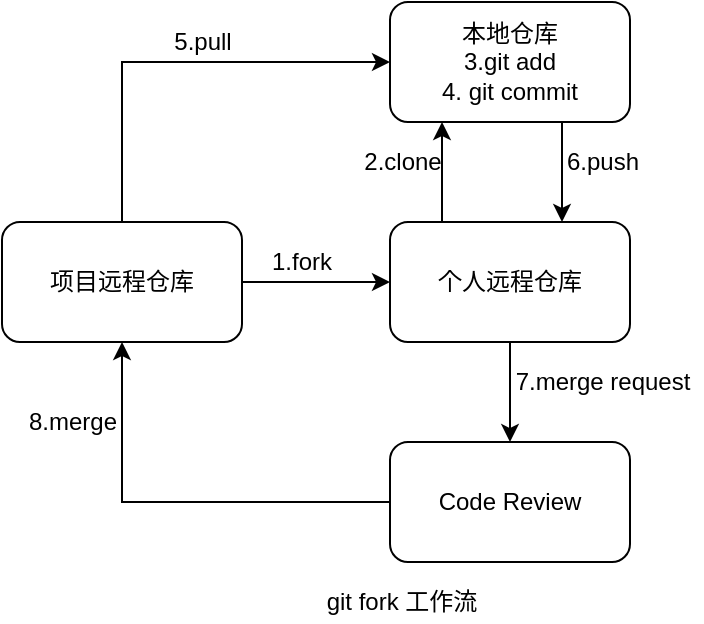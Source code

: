 <mxfile version="14.1.8" type="github">
  <diagram id="wUcj6TpqQT-2pD5E3jDh" name="Page-1">
    <mxGraphModel dx="1422" dy="738" grid="1" gridSize="10" guides="1" tooltips="1" connect="1" arrows="1" fold="1" page="1" pageScale="1" pageWidth="827" pageHeight="1169" math="0" shadow="0">
      <root>
        <mxCell id="0" />
        <mxCell id="1" parent="0" />
        <mxCell id="gkiq-FwWlRe9wR_wcrEF-8" style="edgeStyle=orthogonalEdgeStyle;rounded=0;orthogonalLoop=1;jettySize=auto;html=1;" parent="1" source="gkiq-FwWlRe9wR_wcrEF-1" target="gkiq-FwWlRe9wR_wcrEF-7" edge="1">
          <mxGeometry relative="1" as="geometry" />
        </mxCell>
        <mxCell id="gkiq-FwWlRe9wR_wcrEF-19" style="edgeStyle=orthogonalEdgeStyle;rounded=0;orthogonalLoop=1;jettySize=auto;html=1;entryX=0;entryY=0.5;entryDx=0;entryDy=0;" parent="1" source="gkiq-FwWlRe9wR_wcrEF-1" target="gkiq-FwWlRe9wR_wcrEF-10" edge="1">
          <mxGeometry relative="1" as="geometry">
            <Array as="points">
              <mxPoint x="250" y="260" />
            </Array>
          </mxGeometry>
        </mxCell>
        <mxCell id="gkiq-FwWlRe9wR_wcrEF-1" value="项目远程仓库" style="rounded=1;whiteSpace=wrap;html=1;" parent="1" vertex="1">
          <mxGeometry x="190" y="340" width="120" height="60" as="geometry" />
        </mxCell>
        <mxCell id="gkiq-FwWlRe9wR_wcrEF-11" style="edgeStyle=orthogonalEdgeStyle;rounded=0;orthogonalLoop=1;jettySize=auto;html=1;" parent="1" source="gkiq-FwWlRe9wR_wcrEF-10" target="gkiq-FwWlRe9wR_wcrEF-7" edge="1">
          <mxGeometry relative="1" as="geometry">
            <Array as="points">
              <mxPoint x="470" y="300" />
              <mxPoint x="470" y="300" />
            </Array>
          </mxGeometry>
        </mxCell>
        <mxCell id="gkiq-FwWlRe9wR_wcrEF-13" style="edgeStyle=orthogonalEdgeStyle;rounded=0;orthogonalLoop=1;jettySize=auto;html=1;exitX=0.5;exitY=1;exitDx=0;exitDy=0;" parent="1" source="gkiq-FwWlRe9wR_wcrEF-7" target="gkiq-FwWlRe9wR_wcrEF-12" edge="1">
          <mxGeometry relative="1" as="geometry" />
        </mxCell>
        <mxCell id="gkiq-FwWlRe9wR_wcrEF-7" value="个人远程仓库" style="rounded=1;whiteSpace=wrap;html=1;" parent="1" vertex="1">
          <mxGeometry x="384" y="340" width="120" height="60" as="geometry" />
        </mxCell>
        <mxCell id="gkiq-FwWlRe9wR_wcrEF-9" value="1.fork" style="text;html=1;strokeColor=none;fillColor=none;align=center;verticalAlign=middle;whiteSpace=wrap;rounded=0;" parent="1" vertex="1">
          <mxGeometry x="320" y="350" width="40" height="20" as="geometry" />
        </mxCell>
        <mxCell id="gkiq-FwWlRe9wR_wcrEF-10" value="本地仓库&lt;br&gt;3.git add&lt;br&gt;4. git commit" style="rounded=1;whiteSpace=wrap;html=1;" parent="1" vertex="1">
          <mxGeometry x="384" y="230" width="120" height="60" as="geometry" />
        </mxCell>
        <mxCell id="gkiq-FwWlRe9wR_wcrEF-32" style="edgeStyle=orthogonalEdgeStyle;rounded=0;orthogonalLoop=1;jettySize=auto;html=1;entryX=0.5;entryY=1;entryDx=0;entryDy=0;" parent="1" source="gkiq-FwWlRe9wR_wcrEF-12" target="gkiq-FwWlRe9wR_wcrEF-1" edge="1">
          <mxGeometry relative="1" as="geometry" />
        </mxCell>
        <mxCell id="gkiq-FwWlRe9wR_wcrEF-12" value="Code Review" style="rounded=1;whiteSpace=wrap;html=1;" parent="1" vertex="1">
          <mxGeometry x="384" y="450" width="120" height="60" as="geometry" />
        </mxCell>
        <mxCell id="gkiq-FwWlRe9wR_wcrEF-16" value="6.push" style="text;html=1;align=center;verticalAlign=middle;resizable=0;points=[];autosize=1;" parent="1" vertex="1">
          <mxGeometry x="465" y="300" width="50" height="20" as="geometry" />
        </mxCell>
        <mxCell id="gkiq-FwWlRe9wR_wcrEF-20" value="5.pull" style="text;html=1;align=center;verticalAlign=middle;resizable=0;points=[];autosize=1;" parent="1" vertex="1">
          <mxGeometry x="270" y="240" width="40" height="20" as="geometry" />
        </mxCell>
        <mxCell id="gkiq-FwWlRe9wR_wcrEF-22" style="edgeStyle=orthogonalEdgeStyle;rounded=0;orthogonalLoop=1;jettySize=auto;html=1;" parent="1" source="gkiq-FwWlRe9wR_wcrEF-7" target="gkiq-FwWlRe9wR_wcrEF-10" edge="1">
          <mxGeometry relative="1" as="geometry">
            <mxPoint x="444" y="340" as="sourcePoint" />
            <mxPoint x="444" y="290" as="targetPoint" />
            <Array as="points">
              <mxPoint x="410" y="310" />
              <mxPoint x="410" y="310" />
            </Array>
          </mxGeometry>
        </mxCell>
        <mxCell id="gkiq-FwWlRe9wR_wcrEF-24" value="2.clone" style="text;html=1;align=center;verticalAlign=middle;resizable=0;points=[];autosize=1;" parent="1" vertex="1">
          <mxGeometry x="365" y="300" width="50" height="20" as="geometry" />
        </mxCell>
        <mxCell id="gkiq-FwWlRe9wR_wcrEF-31" value="7.merge request" style="text;html=1;align=center;verticalAlign=middle;resizable=0;points=[];autosize=1;" parent="1" vertex="1">
          <mxGeometry x="440" y="410" width="100" height="20" as="geometry" />
        </mxCell>
        <mxCell id="gkiq-FwWlRe9wR_wcrEF-33" value="8.merge" style="text;html=1;align=center;verticalAlign=middle;resizable=0;points=[];autosize=1;" parent="1" vertex="1">
          <mxGeometry x="195" y="430" width="60" height="20" as="geometry" />
        </mxCell>
        <mxCell id="u_u8vuWpiYes6Q6MeFLY-1" value="git fork 工作流" style="text;html=1;strokeColor=none;fillColor=none;align=center;verticalAlign=middle;whiteSpace=wrap;rounded=0;" vertex="1" parent="1">
          <mxGeometry x="337" y="520" width="106" height="20" as="geometry" />
        </mxCell>
      </root>
    </mxGraphModel>
  </diagram>
</mxfile>
